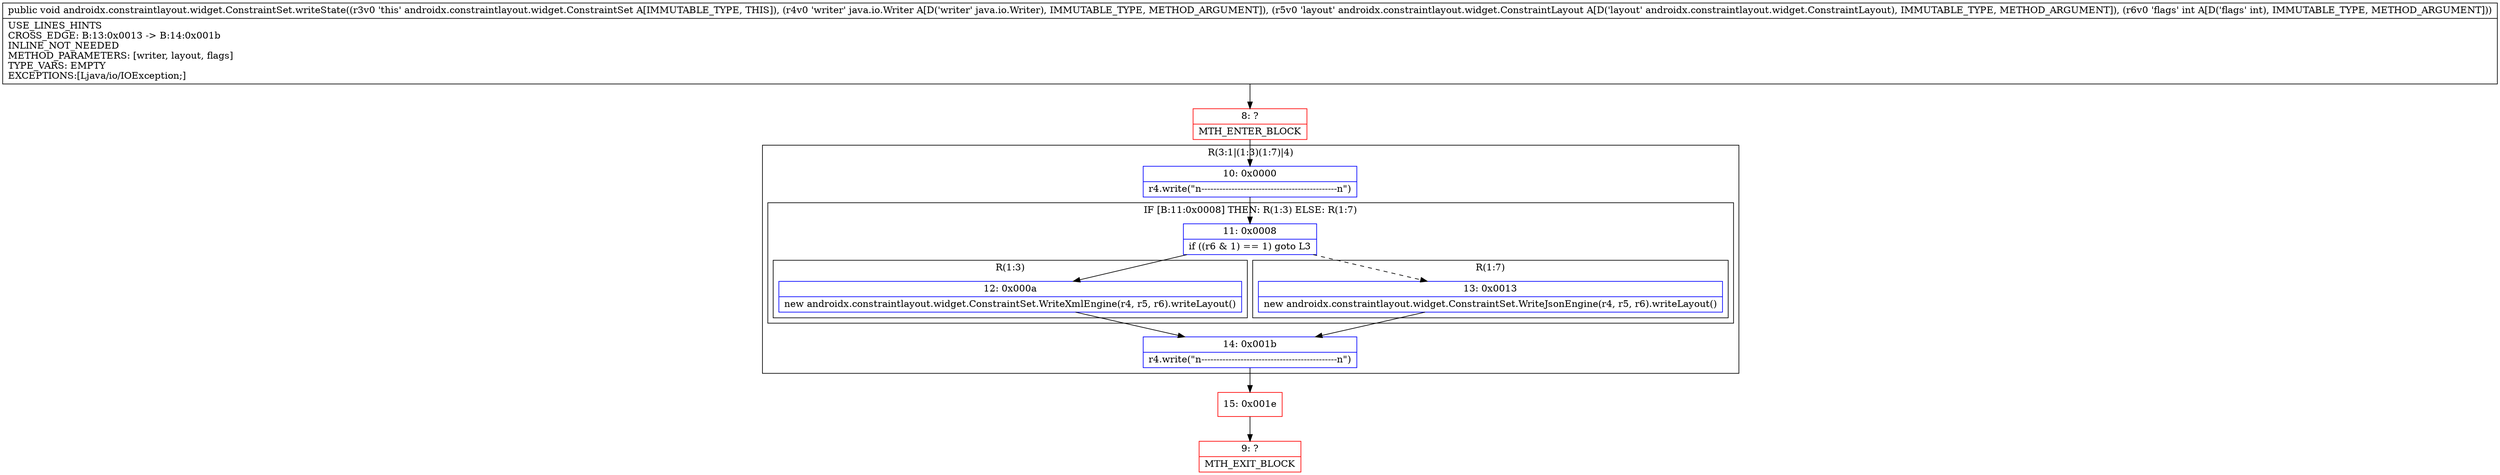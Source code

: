 digraph "CFG forandroidx.constraintlayout.widget.ConstraintSet.writeState(Ljava\/io\/Writer;Landroidx\/constraintlayout\/widget\/ConstraintLayout;I)V" {
subgraph cluster_Region_91490047 {
label = "R(3:1|(1:3)(1:7)|4)";
node [shape=record,color=blue];
Node_10 [shape=record,label="{10\:\ 0x0000|r4.write(\"n\-\-\-\-\-\-\-\-\-\-\-\-\-\-\-\-\-\-\-\-\-\-\-\-\-\-\-\-\-\-\-\-\-\-\-\-\-\-\-\-\-\-\-\-\-n\")\l}"];
subgraph cluster_IfRegion_1696884978 {
label = "IF [B:11:0x0008] THEN: R(1:3) ELSE: R(1:7)";
node [shape=record,color=blue];
Node_11 [shape=record,label="{11\:\ 0x0008|if ((r6 & 1) == 1) goto L3\l}"];
subgraph cluster_Region_1099081161 {
label = "R(1:3)";
node [shape=record,color=blue];
Node_12 [shape=record,label="{12\:\ 0x000a|new androidx.constraintlayout.widget.ConstraintSet.WriteXmlEngine(r4, r5, r6).writeLayout()\l}"];
}
subgraph cluster_Region_125111557 {
label = "R(1:7)";
node [shape=record,color=blue];
Node_13 [shape=record,label="{13\:\ 0x0013|new androidx.constraintlayout.widget.ConstraintSet.WriteJsonEngine(r4, r5, r6).writeLayout()\l}"];
}
}
Node_14 [shape=record,label="{14\:\ 0x001b|r4.write(\"n\-\-\-\-\-\-\-\-\-\-\-\-\-\-\-\-\-\-\-\-\-\-\-\-\-\-\-\-\-\-\-\-\-\-\-\-\-\-\-\-\-\-\-\-\-n\")\l}"];
}
Node_8 [shape=record,color=red,label="{8\:\ ?|MTH_ENTER_BLOCK\l}"];
Node_15 [shape=record,color=red,label="{15\:\ 0x001e}"];
Node_9 [shape=record,color=red,label="{9\:\ ?|MTH_EXIT_BLOCK\l}"];
MethodNode[shape=record,label="{public void androidx.constraintlayout.widget.ConstraintSet.writeState((r3v0 'this' androidx.constraintlayout.widget.ConstraintSet A[IMMUTABLE_TYPE, THIS]), (r4v0 'writer' java.io.Writer A[D('writer' java.io.Writer), IMMUTABLE_TYPE, METHOD_ARGUMENT]), (r5v0 'layout' androidx.constraintlayout.widget.ConstraintLayout A[D('layout' androidx.constraintlayout.widget.ConstraintLayout), IMMUTABLE_TYPE, METHOD_ARGUMENT]), (r6v0 'flags' int A[D('flags' int), IMMUTABLE_TYPE, METHOD_ARGUMENT]))  | USE_LINES_HINTS\lCROSS_EDGE: B:13:0x0013 \-\> B:14:0x001b\lINLINE_NOT_NEEDED\lMETHOD_PARAMETERS: [writer, layout, flags]\lTYPE_VARS: EMPTY\lEXCEPTIONS:[Ljava\/io\/IOException;]\l}"];
MethodNode -> Node_8;Node_10 -> Node_11;
Node_11 -> Node_12;
Node_11 -> Node_13[style=dashed];
Node_12 -> Node_14;
Node_13 -> Node_14;
Node_14 -> Node_15;
Node_8 -> Node_10;
Node_15 -> Node_9;
}

